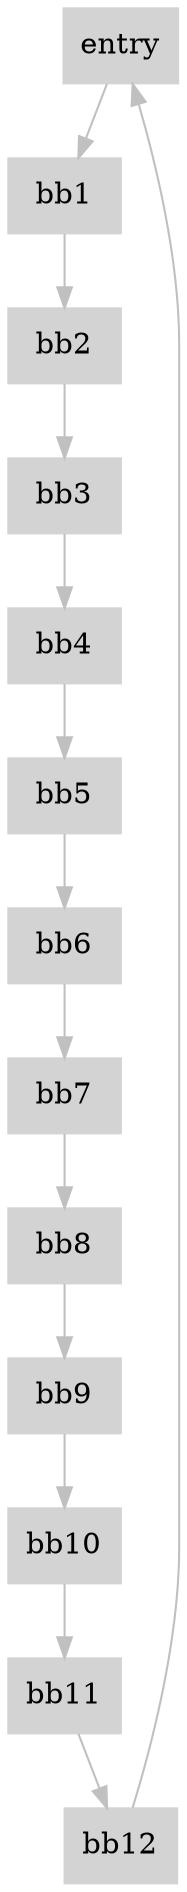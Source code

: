 digraph {
    node [shape=box style=filled color=lightgray];
    0 [label="entry"];
    1 [label="bb1"];
    2 [label="bb2"];
    3 [label="bb3"];
    4 [label="bb4"];
    5 [label="bb5"];
    6 [label="bb6"];
    7 [label="bb7"];
    8 [label="bb8"];
    9 [label="bb9"];
    10 [label="bb10"];
    11 [label="bb11"];
    12 [label="bb12"];

    edge [color=gray];
    0 -> 1;
    1 -> 2;
    2 -> 3;
    3 -> 4;
    4 -> 5;
    5 -> 6;
    6 -> 7;
    7 -> 8;
    8 -> 9;
    9 -> 10;
    10 -> 11;
    11 -> 12;
    12 -> 0;
}